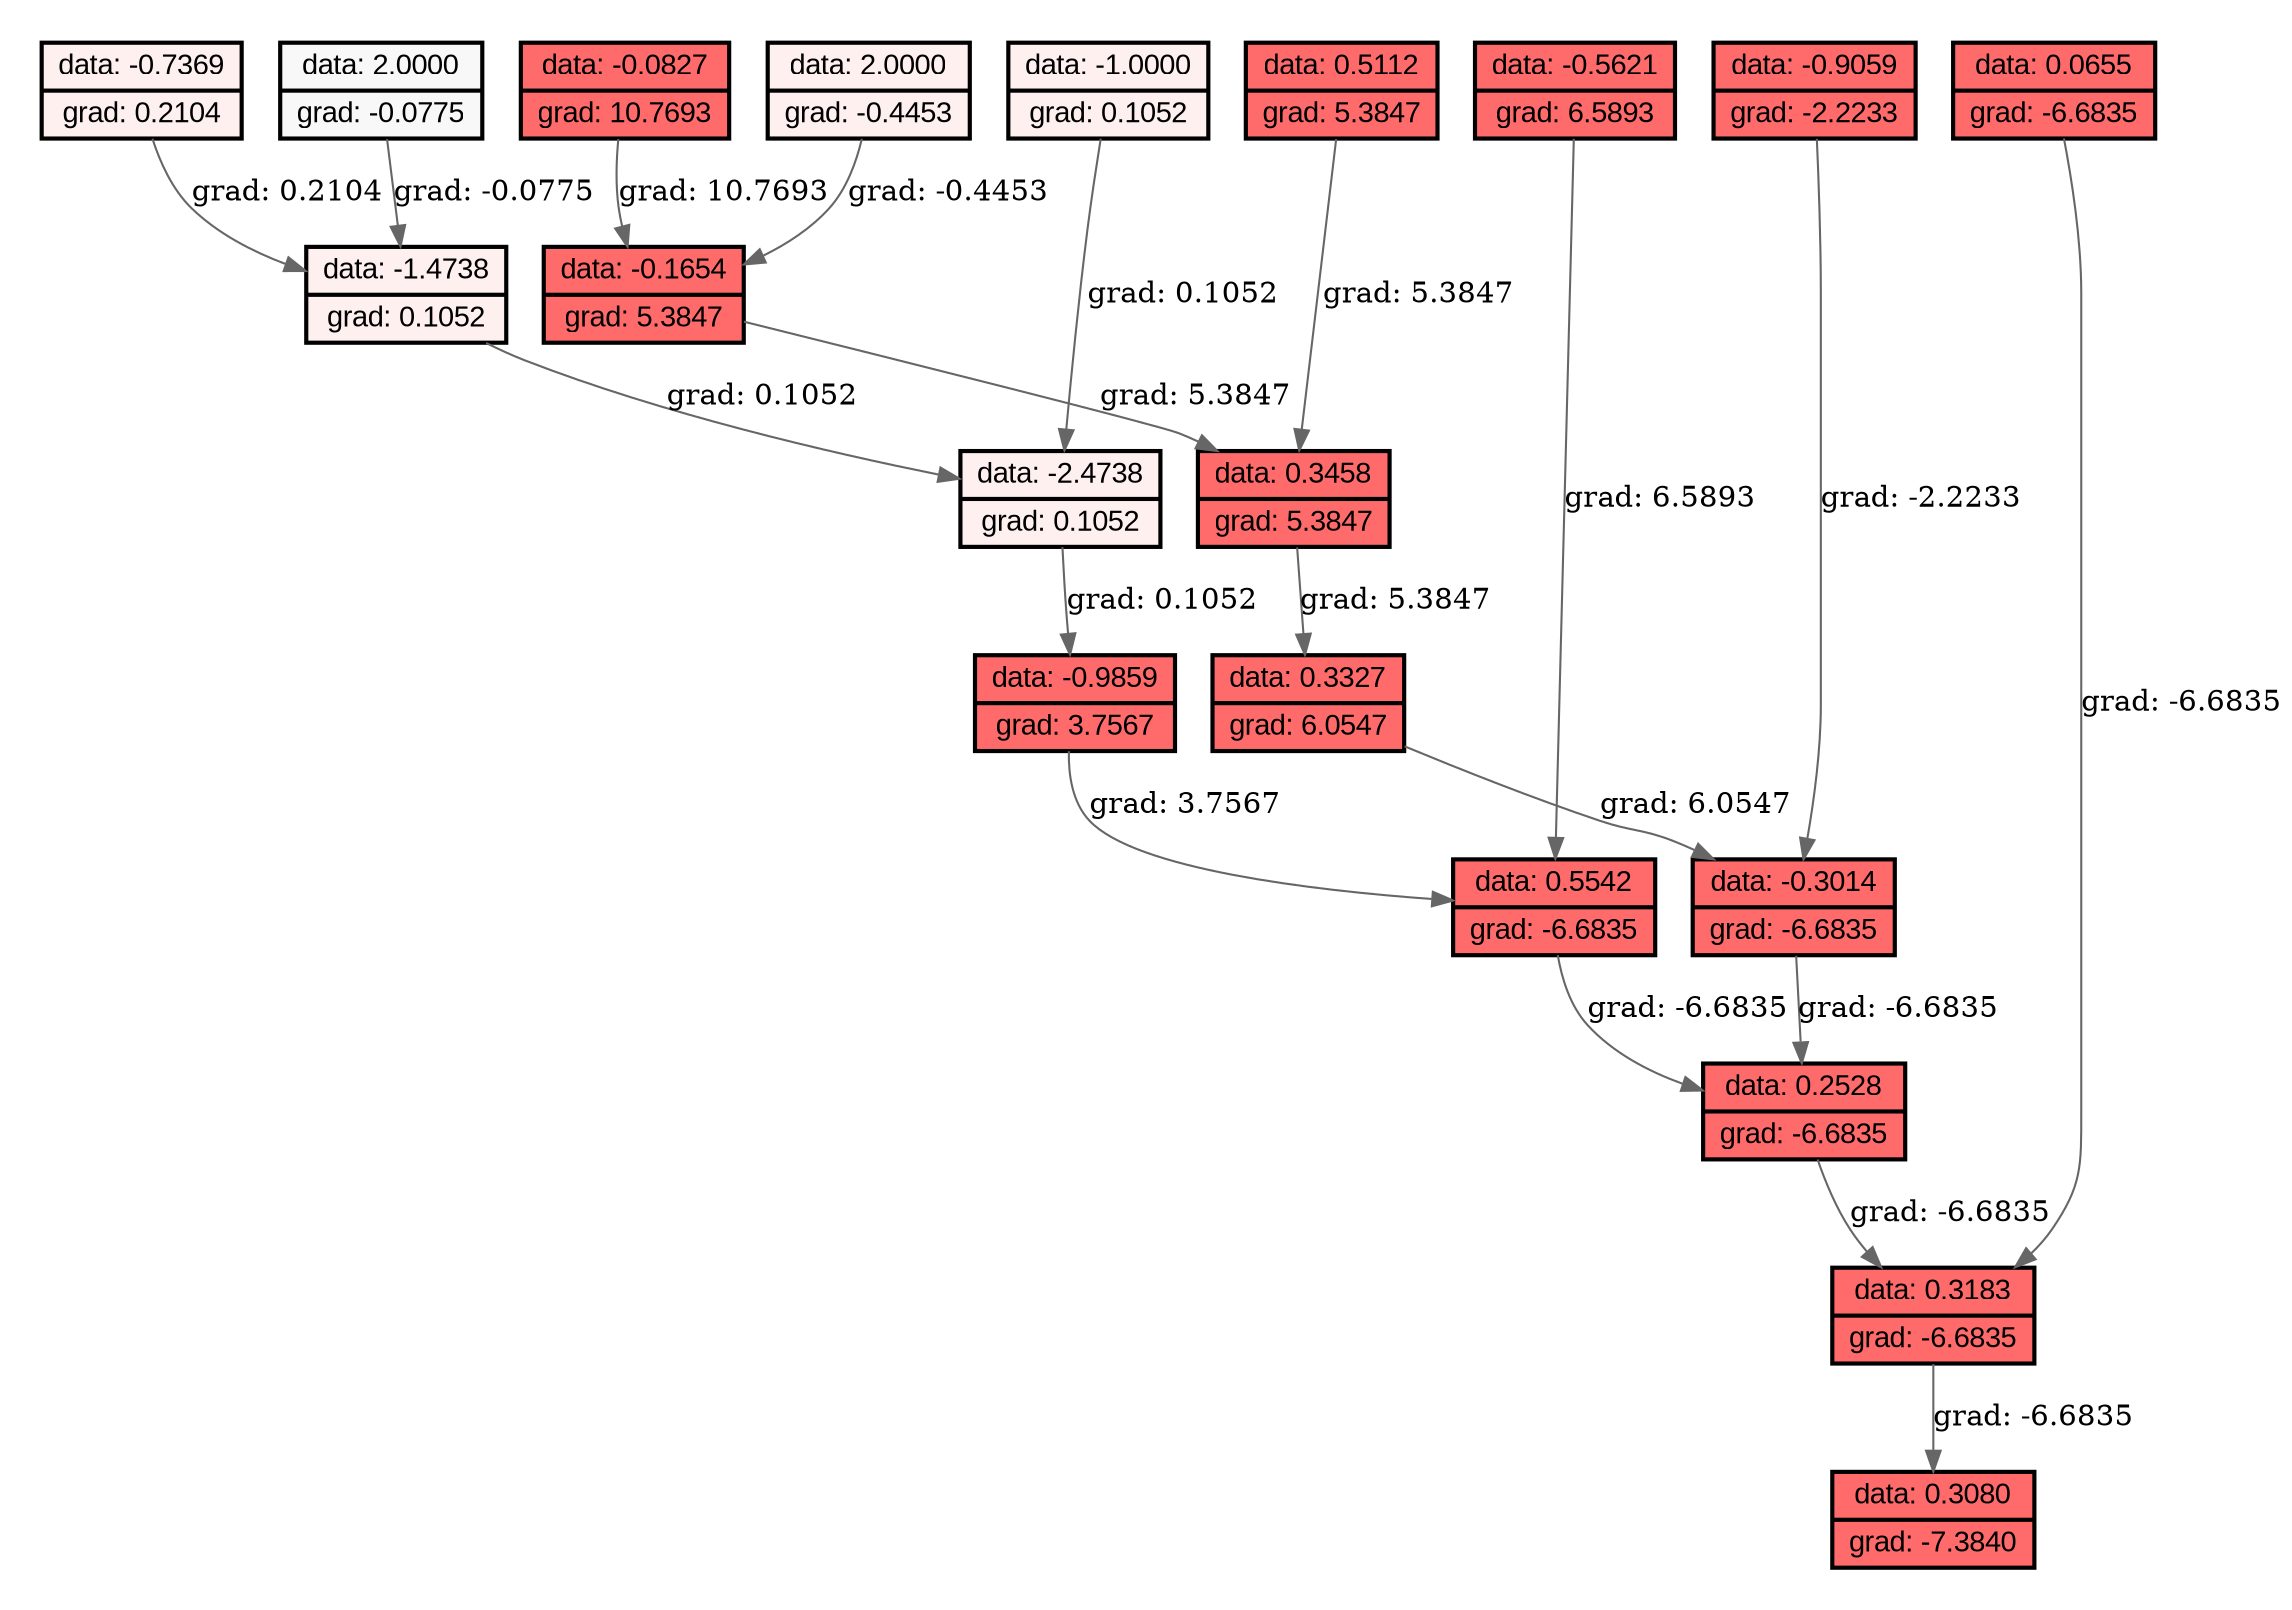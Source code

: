 digraph ComputationalGraph {
  rankdir=TB;
  bgcolor="white";
  node [style=filled, fontname="Arial"];
  edge [color="#666666"];
  subgraph cluster_layer_0 {
    style=invis;
    rank=same;
    node_0x608000000e38 [label="{data: -0.7369|grad: 0.2104}", shape="record", fillcolor="#FFF0F0", penwidth=2];
    node_0x608000000eb8 [label="{data: 2.0000|grad: -0.0775}", shape="record", fillcolor="#F8F8F8", penwidth=2];
    node_0x608000000fb8 [label="{data: -1.0000|grad: 0.1052}", shape="record", fillcolor="#FFF0F0", penwidth=2];
    node_0x6080000010b8 [label="{data: -0.0827|grad: 10.7693}", shape="record", fillcolor="#FF6B6B", penwidth=2];
    node_0x608000001138 [label="{data: 2.0000|grad: -0.4453}", shape="record", fillcolor="#FFF0F0", penwidth=2];
    node_0x608000001238 [label="{data: 0.5112|grad: 5.3847}", shape="record", fillcolor="#FF6B6B", penwidth=2];
    node_0x608000001338 [label="{data: -0.5621|grad: 6.5893}", shape="record", fillcolor="#FF6B6B", penwidth=2];
    node_0x608000001438 [label="{data: -0.9059|grad: -2.2233}", shape="record", fillcolor="#FF6B6B", penwidth=2];
    node_0x6080000016b8 [label="{data: 0.0655|grad: -6.6835}", shape="record", fillcolor="#FF6B6B", penwidth=2];
  }
  subgraph cluster_layer_1 {
    style=invis;
    rank=same;
    node_0x608000000f38 [label="{data: -1.4738|grad: 0.1052}", shape="record", fillcolor="#FFF0F0", penwidth=2];
    node_0x6080000011b8 [label="{data: -0.1654|grad: 5.3847}", shape="record", fillcolor="#FF6B6B", penwidth=2];
  }
  subgraph cluster_layer_2 {
    style=invis;
    rank=same;
    node_0x608000001038 [label="{data: -2.4738|grad: 0.1052}", shape="record", fillcolor="#FFF0F0", penwidth=2];
    node_0x6080000012b8 [label="{data: 0.3458|grad: 5.3847}", shape="record", fillcolor="#FF6B6B", penwidth=2];
  }
  subgraph cluster_layer_3 {
    style=invis;
    rank=same;
    node_0x6080000013b8 [label="{data: -0.9859|grad: 3.7567}", shape="record", fillcolor="#FF6B6B", penwidth=2];
    node_0x6080000014b8 [label="{data: 0.3327|grad: 6.0547}", shape="record", fillcolor="#FF6B6B", penwidth=2];
  }
  subgraph cluster_layer_4 {
    style=invis;
    rank=same;
    node_0x608000001538 [label="{data: 0.5542|grad: -6.6835}", shape="record", fillcolor="#FF6B6B", penwidth=2];
    node_0x6080000015b8 [label="{data: -0.3014|grad: -6.6835}", shape="record", fillcolor="#FF6B6B", penwidth=2];
  }
  subgraph cluster_layer_5 {
    style=invis;
    rank=same;
    node_0x608000001638 [label="{data: 0.2528|grad: -6.6835}", shape="record", fillcolor="#FF6B6B", penwidth=2];
  }
  subgraph cluster_layer_6 {
    style=invis;
    rank=same;
    node_0x608000001738 [label="{data: 0.3183|grad: -6.6835}", shape="record", fillcolor="#FF6B6B", penwidth=2];
  }
  subgraph cluster_layer_7 {
    style=invis;
    rank=same;
    node_0x607000000410 [label="{data: 0.3080|grad: -7.3840}", shape="record", fillcolor="#FF6B6B", penwidth=2];
  }
  node_0x608000001738 -> node_0x607000000410 [label="grad: -6.6835"];
  node_0x608000000e38 -> node_0x608000000f38 [label="grad: 0.2104"];
  node_0x608000000eb8 -> node_0x608000000f38 [label="grad: -0.0775"];
  node_0x608000000f38 -> node_0x608000001038 [label="grad: 0.1052"];
  node_0x608000000fb8 -> node_0x608000001038 [label="grad: 0.1052"];
  node_0x6080000010b8 -> node_0x6080000011b8 [label="grad: 10.7693"];
  node_0x608000001138 -> node_0x6080000011b8 [label="grad: -0.4453"];
  node_0x6080000011b8 -> node_0x6080000012b8 [label="grad: 5.3847"];
  node_0x608000001238 -> node_0x6080000012b8 [label="grad: 5.3847"];
  node_0x608000001038 -> node_0x6080000013b8 [label="grad: 0.1052"];
  node_0x6080000012b8 -> node_0x6080000014b8 [label="grad: 5.3847"];
  node_0x608000001338 -> node_0x608000001538 [label="grad: 6.5893"];
  node_0x6080000013b8 -> node_0x608000001538 [label="grad: 3.7567"];
  node_0x608000001438 -> node_0x6080000015b8 [label="grad: -2.2233"];
  node_0x6080000014b8 -> node_0x6080000015b8 [label="grad: 6.0547"];
  node_0x608000001538 -> node_0x608000001638 [label="grad: -6.6835"];
  node_0x6080000015b8 -> node_0x608000001638 [label="grad: -6.6835"];
  node_0x608000001638 -> node_0x608000001738 [label="grad: -6.6835"];
  node_0x6080000016b8 -> node_0x608000001738 [label="grad: -6.6835"];
}
